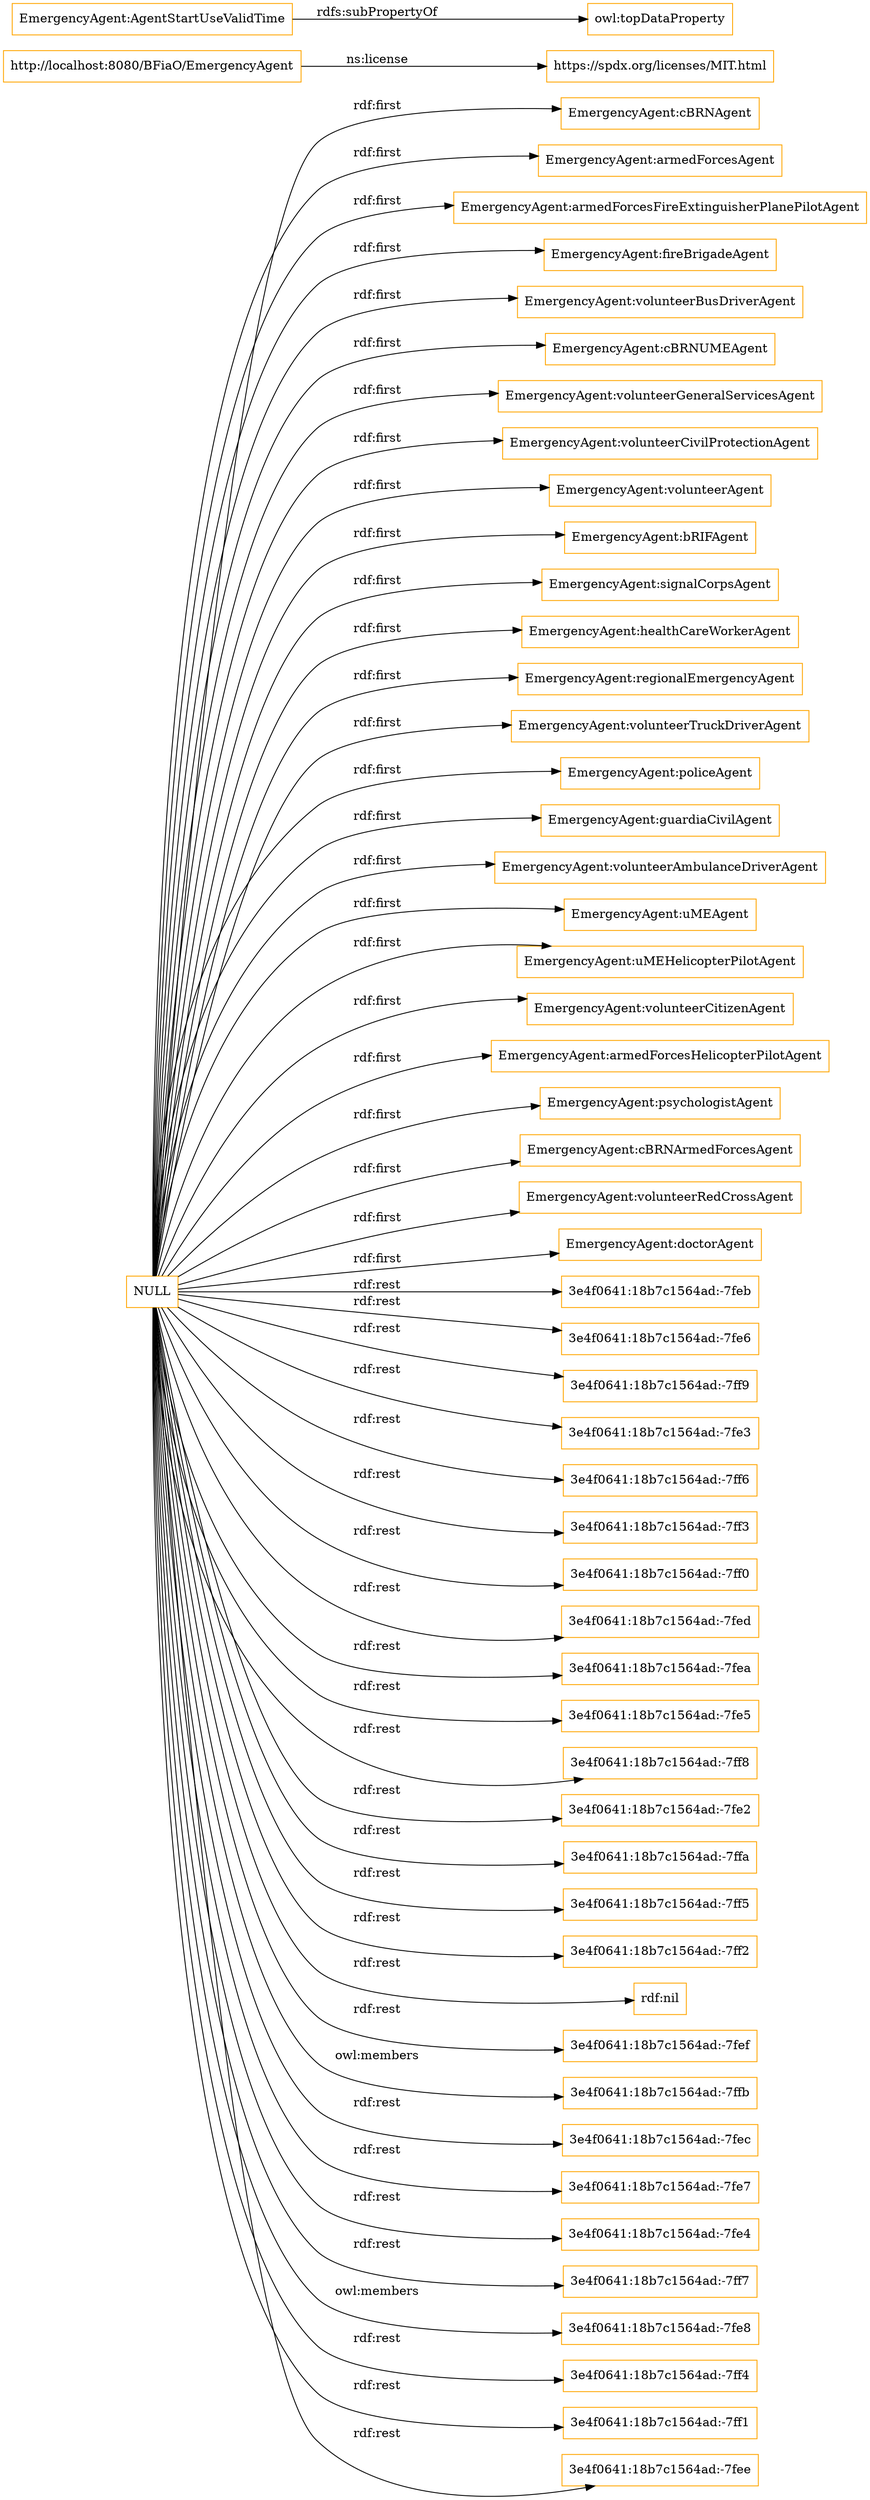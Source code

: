digraph ar2dtool_diagram { 
rankdir=LR;
size="1501"
node [shape = rectangle, color="orange"]; "EmergencyAgent:cBRNAgent" "EmergencyAgent:armedForcesAgent" "EmergencyAgent:armedForcesFireExtinguisherPlanePilotAgent" "EmergencyAgent:fireBrigadeAgent" "EmergencyAgent:volunteerBusDriverAgent" "EmergencyAgent:cBRNUMEAgent" "EmergencyAgent:volunteerGeneralServicesAgent" "EmergencyAgent:volunteerCivilProtectionAgent" "EmergencyAgent:volunteerAgent" "EmergencyAgent:bRIFAgent" "EmergencyAgent:signalCorpsAgent" "EmergencyAgent:healthCareWorkerAgent" "EmergencyAgent:regionalEmergencyAgent" "EmergencyAgent:volunteerTruckDriverAgent" "EmergencyAgent:policeAgent" "EmergencyAgent:guardiaCivilAgent" "EmergencyAgent:volunteerAmbulanceDriverAgent" "EmergencyAgent:uMEAgent" "EmergencyAgent:uMEHelicopterPilotAgent" "EmergencyAgent:volunteerCitizenAgent" "EmergencyAgent:armedForcesHelicopterPilotAgent" "EmergencyAgent:psychologistAgent" "EmergencyAgent:cBRNArmedForcesAgent" "EmergencyAgent:volunteerRedCrossAgent" "EmergencyAgent:doctorAgent" ; /*classes style*/
	"http://localhost:8080/BFiaO/EmergencyAgent" -> "https://spdx.org/licenses/MIT.html" [ label = "ns:license" ];
	"NULL" -> "EmergencyAgent:volunteerTruckDriverAgent" [ label = "rdf:first" ];
	"NULL" -> "3e4f0641:18b7c1564ad:-7feb" [ label = "rdf:rest" ];
	"NULL" -> "3e4f0641:18b7c1564ad:-7fe6" [ label = "rdf:rest" ];
	"NULL" -> "3e4f0641:18b7c1564ad:-7ff9" [ label = "rdf:rest" ];
	"NULL" -> "3e4f0641:18b7c1564ad:-7fe3" [ label = "rdf:rest" ];
	"NULL" -> "3e4f0641:18b7c1564ad:-7ff6" [ label = "rdf:rest" ];
	"NULL" -> "3e4f0641:18b7c1564ad:-7ff3" [ label = "rdf:rest" ];
	"NULL" -> "EmergencyAgent:uMEHelicopterPilotAgent" [ label = "rdf:first" ];
	"NULL" -> "EmergencyAgent:bRIFAgent" [ label = "rdf:first" ];
	"NULL" -> "EmergencyAgent:volunteerGeneralServicesAgent" [ label = "rdf:first" ];
	"NULL" -> "3e4f0641:18b7c1564ad:-7ff0" [ label = "rdf:rest" ];
	"NULL" -> "EmergencyAgent:cBRNArmedForcesAgent" [ label = "rdf:first" ];
	"NULL" -> "EmergencyAgent:regionalEmergencyAgent" [ label = "rdf:first" ];
	"NULL" -> "EmergencyAgent:fireBrigadeAgent" [ label = "rdf:first" ];
	"NULL" -> "3e4f0641:18b7c1564ad:-7fed" [ label = "rdf:rest" ];
	"NULL" -> "EmergencyAgent:volunteerRedCrossAgent" [ label = "rdf:first" ];
	"NULL" -> "3e4f0641:18b7c1564ad:-7fea" [ label = "rdf:rest" ];
	"NULL" -> "3e4f0641:18b7c1564ad:-7fe5" [ label = "rdf:rest" ];
	"NULL" -> "3e4f0641:18b7c1564ad:-7ff8" [ label = "rdf:rest" ];
	"NULL" -> "3e4f0641:18b7c1564ad:-7fe2" [ label = "rdf:rest" ];
	"NULL" -> "3e4f0641:18b7c1564ad:-7ffa" [ label = "rdf:rest" ];
	"NULL" -> "3e4f0641:18b7c1564ad:-7ff5" [ label = "rdf:rest" ];
	"NULL" -> "EmergencyAgent:armedForcesHelicopterPilotAgent" [ label = "rdf:first" ];
	"NULL" -> "3e4f0641:18b7c1564ad:-7ff2" [ label = "rdf:rest" ];
	"NULL" -> "rdf:nil" [ label = "rdf:rest" ];
	"NULL" -> "EmergencyAgent:doctorAgent" [ label = "rdf:first" ];
	"NULL" -> "3e4f0641:18b7c1564ad:-7fef" [ label = "rdf:rest" ];
	"NULL" -> "EmergencyAgent:guardiaCivilAgent" [ label = "rdf:first" ];
	"NULL" -> "3e4f0641:18b7c1564ad:-7ffb" [ label = "owl:members" ];
	"NULL" -> "EmergencyAgent:psychologistAgent" [ label = "rdf:first" ];
	"NULL" -> "3e4f0641:18b7c1564ad:-7fec" [ label = "rdf:rest" ];
	"NULL" -> "3e4f0641:18b7c1564ad:-7fe7" [ label = "rdf:rest" ];
	"NULL" -> "EmergencyAgent:healthCareWorkerAgent" [ label = "rdf:first" ];
	"NULL" -> "EmergencyAgent:armedForcesAgent" [ label = "rdf:first" ];
	"NULL" -> "EmergencyAgent:cBRNAgent" [ label = "rdf:first" ];
	"NULL" -> "3e4f0641:18b7c1564ad:-7fe4" [ label = "rdf:rest" ];
	"NULL" -> "EmergencyAgent:policeAgent" [ label = "rdf:first" ];
	"NULL" -> "3e4f0641:18b7c1564ad:-7ff7" [ label = "rdf:rest" ];
	"NULL" -> "3e4f0641:18b7c1564ad:-7fe8" [ label = "owl:members" ];
	"NULL" -> "3e4f0641:18b7c1564ad:-7ff4" [ label = "rdf:rest" ];
	"NULL" -> "EmergencyAgent:volunteerAgent" [ label = "rdf:first" ];
	"NULL" -> "EmergencyAgent:volunteerAmbulanceDriverAgent" [ label = "rdf:first" ];
	"NULL" -> "EmergencyAgent:signalCorpsAgent" [ label = "rdf:first" ];
	"NULL" -> "EmergencyAgent:volunteerBusDriverAgent" [ label = "rdf:first" ];
	"NULL" -> "3e4f0641:18b7c1564ad:-7ff1" [ label = "rdf:rest" ];
	"NULL" -> "EmergencyAgent:uMEAgent" [ label = "rdf:first" ];
	"NULL" -> "EmergencyAgent:volunteerCitizenAgent" [ label = "rdf:first" ];
	"NULL" -> "EmergencyAgent:volunteerCivilProtectionAgent" [ label = "rdf:first" ];
	"NULL" -> "EmergencyAgent:cBRNUMEAgent" [ label = "rdf:first" ];
	"NULL" -> "3e4f0641:18b7c1564ad:-7fee" [ label = "rdf:rest" ];
	"NULL" -> "EmergencyAgent:armedForcesFireExtinguisherPlanePilotAgent" [ label = "rdf:first" ];
	"EmergencyAgent:AgentStartUseValidTime" -> "owl:topDataProperty" [ label = "rdfs:subPropertyOf" ];

}
